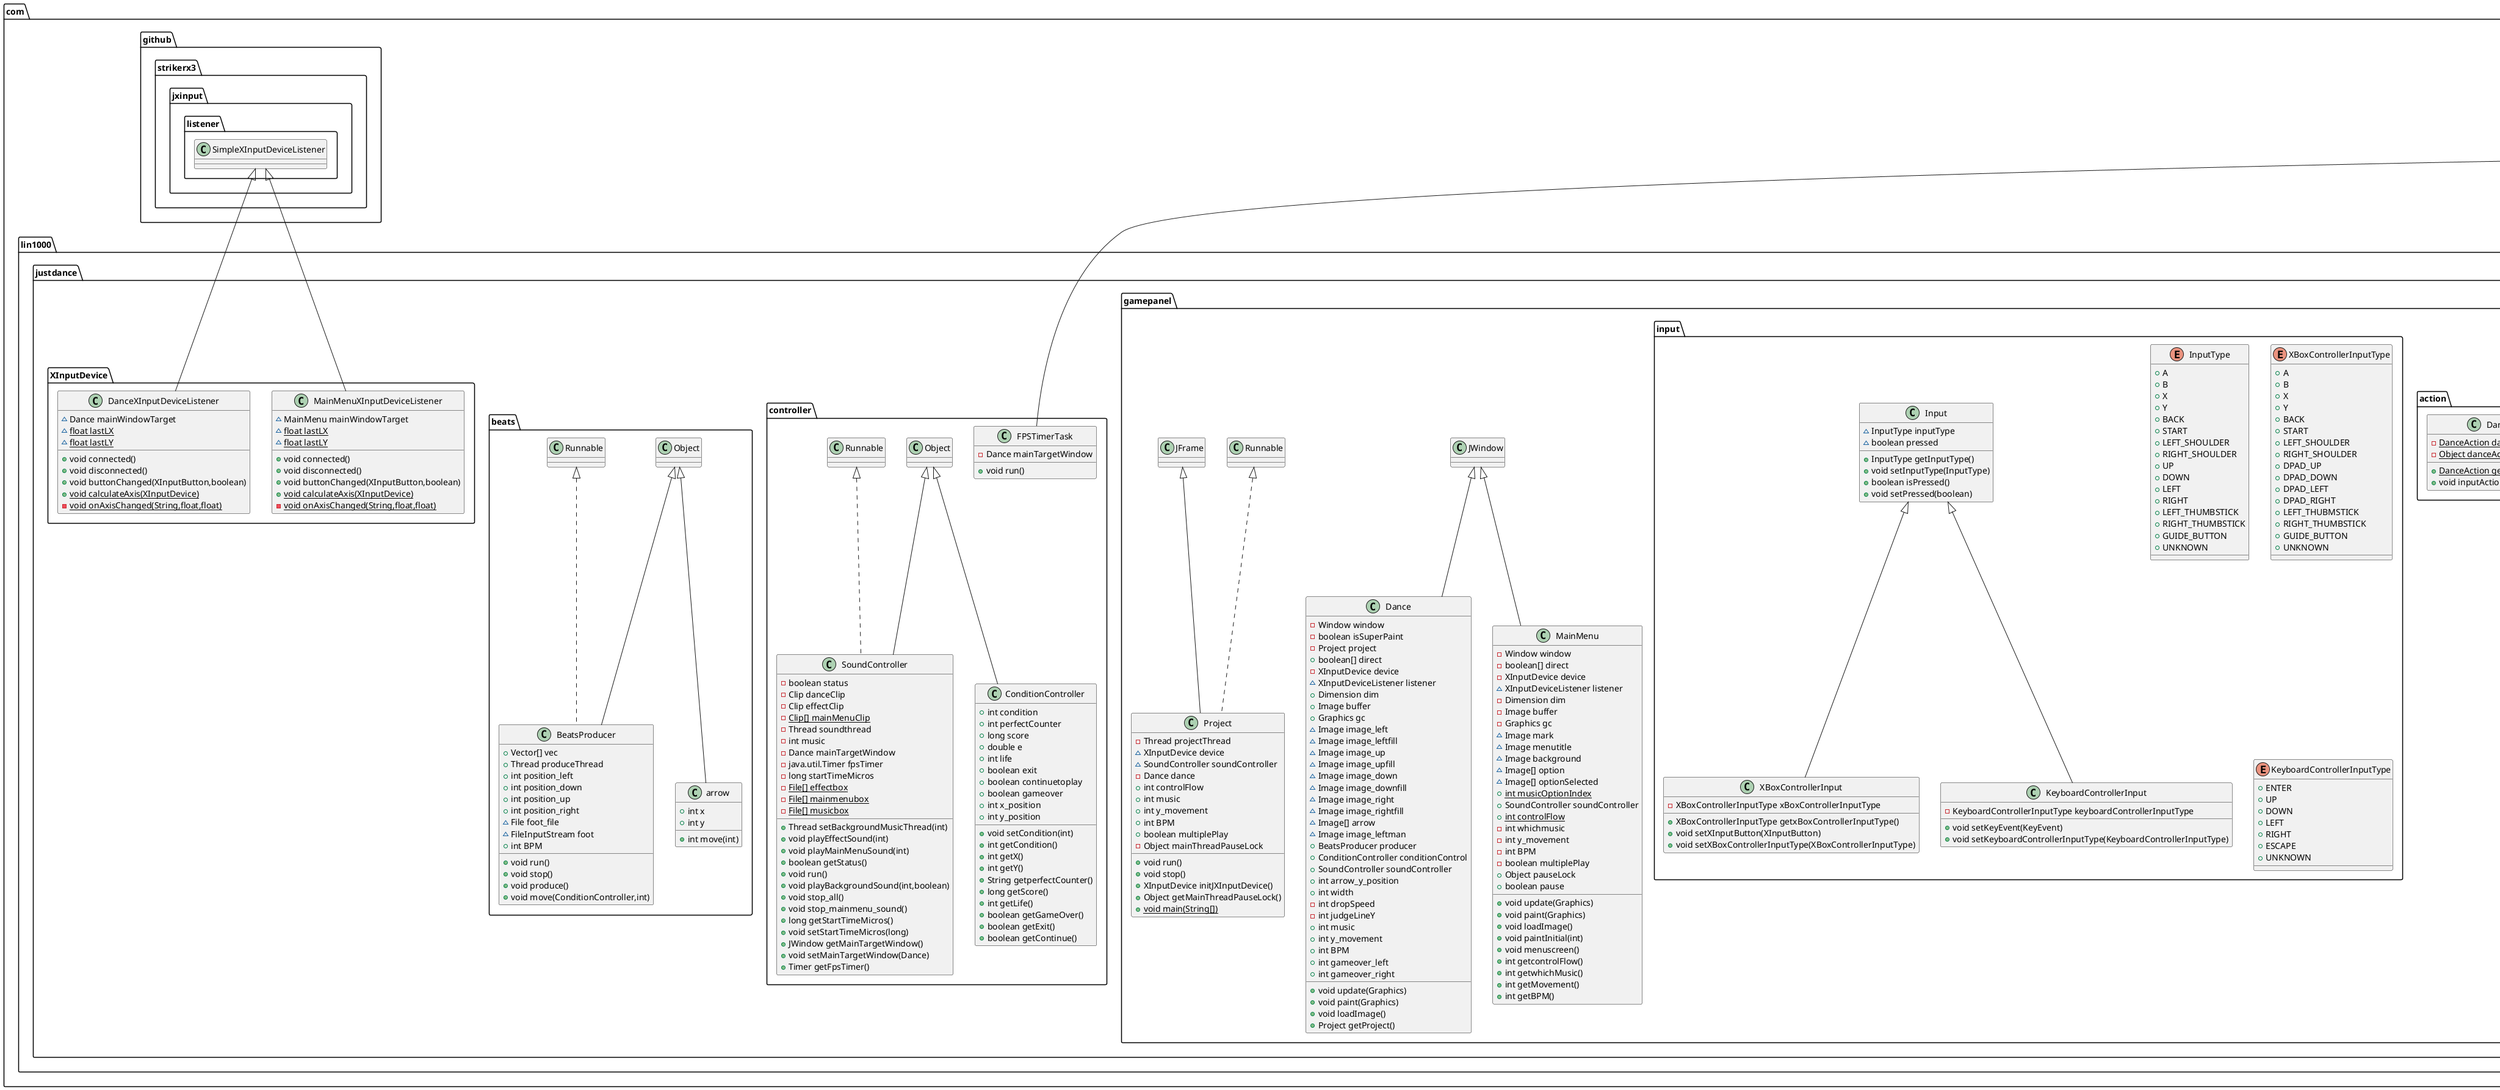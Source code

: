 @startuml
class com.lin1000.justdance.gamepanel.action.MainMenuAction {
- {static} MainMenuAction mainMenuAction
- {static} Object mainMenuActionSingletonLock
+ {static} MainMenuAction getInstance()
+ void inputAction(Input,MainMenu)
}


class com.lin1000.justdance.controller.ConditionController {
+ int condition
+ int perfectCounter
+ long score
+ double e
+ int life
+ boolean exit
+ boolean continuetoplay
+ boolean gameover
+ int x_position
+ int y_position
+ void setCondition(int)
+ int getCondition()
+ int getX()
+ int getY()
+ String getperfectCounter()
+ long getScore()
+ int getLife()
+ boolean getGameOver()
+ boolean getExit()
+ boolean getContinue()
}


class com.lin1000.justdance.beats.arrow {
+ int x
+ int y
+ int move(int)
}


class com.lin1000.justdance.gamepanel.input.Input {
~ InputType inputType
~ boolean pressed
+ InputType getInputType()
+ void setInputType(InputType)
+ boolean isPressed()
+ void setPressed(boolean)
}


enum com.lin1000.justdance.gamepanel.input.InputType {
+  A
+  B
+  X
+  Y
+  BACK
+  START
+  LEFT_SHOULDER
+  RIGHT_SHOULDER
+  UP
+  DOWN
+  LEFT
+  RIGHT
+  LEFT_THUMBSTICK
+  RIGHT_THUMBSTICK
+  GUIDE_BUTTON
+  UNKNOWN
}

class com.lin1000.justdance.gamepanel.action.DanceAction {
- {static} DanceAction danceAction
- {static} Object danceActionSingletonLock
+ {static} DanceAction getInstance()
+ void inputAction(Input,Dance)
}


class com.lin1000.justdance.XInputDevice.MainMenuXInputDeviceListener {
~ MainMenu mainWindowTarget
~ {static} float lastLX
~ {static} float lastLY
+ void connected()
+ void disconnected()
+ void buttonChanged(XInputButton,boolean)
+ {static} void calculateAxis(XInputDevice)
- {static} void onAxisChanged(String,float,float)
}


class com.lin1000.justdance.gamepanel.input.XBoxControllerInput {
- XBoxControllerInputType xBoxControllerInputType
+ XBoxControllerInputType getxBoxControllerInputType()
+ void setXInputButton(XInputButton)
+ void setXBoxControllerInputType(XBoxControllerInputType)
}


enum com.lin1000.justdance.gamepanel.input.XBoxControllerInputType {
+  A
+  B
+  X
+  Y
+  BACK
+  START
+  LEFT_SHOULDER
+  RIGHT_SHOULDER
+  DPAD_UP
+  DPAD_DOWN
+  DPAD_LEFT
+  DPAD_RIGHT
+  LEFT_THUBMSTICK
+  RIGHT_THUMBSTICK
+  GUIDE_BUTTON
+  UNKNOWN
}

class com.lin1000.justdance.beats.BeatsProducer {
+ Vector[] vec
+ Thread produceThread
+ int position_left
+ int position_down
+ int position_up
+ int position_right
~ File foot_file
~ FileInputStream foot
+ int BPM
+ void run()
+ void stop()
+ void produce()
+ void move(ConditionController,int)
}


class com.lin1000.justdance.gamepanel.Dance {
- Window window
- boolean isSuperPaint
- Project project
+ boolean[] direct
- XInputDevice device
~ XInputDeviceListener listener
+ Dimension dim
+ Image buffer
+ Graphics gc
~ Image image_left
~ Image image_leftfill
~ Image image_up
~ Image image_upfill
~ Image image_down
~ Image image_downfill
~ Image image_right
~ Image image_rightfill
~ Image[] arrow
~ Image image_leftman
+ BeatsProducer producer
+ ConditionController conditionControl
+ SoundController soundController
+ int arrow_y_position
+ int width
- int dropSpeed
- int judgeLineY
+ int music
+ int y_movement
+ int BPM
+ int gameover_left
+ int gameover_right
+ void update(Graphics)
+ void paint(Graphics)
+ void loadImage()
+ Project getProject()
}


class com.lin1000.justdance.gamepanel.input.KeyboardControllerInput {
- KeyboardControllerInputType keyboardControllerInputType
+ void setKeyEvent(KeyEvent)
+ void setKeyboardControllerInputType(KeyboardControllerInputType)
}


enum com.lin1000.justdance.gamepanel.input.KeyboardControllerInputType {
+  ENTER
+  UP
+  DOWN
+  LEFT
+  RIGHT
+  ESCAPE
+  UNKNOWN
}

class com.lin1000.justdance.controller.FPSTimerTask {
- Dance mainTargetWindow
+ void run()
}


class com.lin1000.justdance.gamepanel.MainMenu {
- Window window
- boolean[] direct
- XInputDevice device
~ XInputDeviceListener listener
- Dimension dim
- Image buffer
- Graphics gc
~ Image mark
~ Image menutitle
~ Image background
~ Image[] option
~ Image[] optionSelected
+ {static} int musicOptionIndex
+ SoundController soundController
+ {static} int controlFlow
- int whichmusic
- int y_movement
- int BPM
- boolean multiplePlay
+ Object pauseLock
+ boolean pause
+ void update(Graphics)
+ void paint(Graphics)
+ void loadImage()
+ void paintInitial(int)
+ void menuscreen()
+ int getcontrolFlow()
+ int getwhichMusic()
+ int getMovement()
+ int getBPM()
}


class com.lin1000.justdance.controller.SoundController {
- boolean status
- Clip danceClip
- Clip effectClip
- {static} Clip[] mainMenuClip
- Thread soundthread
- int music
- Dance mainTargetWindow
- java.util.Timer fpsTimer
- long startTimeMicros
- {static} File[] effectbox
- {static} File[] mainmenubox
- {static} File[] musicbox
+ Thread setBackgroundMusicThread(int)
+ void playEffectSound(int)
+ void playMainMenuSound(int)
+ boolean getStatus()
+ void run()
+ void playBackgroundSound(int,boolean)
+ void stop_all()
+ void stop_mainmenu_sound()
+ long getStartTimeMicros()
+ void setStartTimeMicros(long)
+ JWindow getMainTargetWindow()
+ void setMainTargetWindow(Dance)
+ Timer getFpsTimer()
}


class com.lin1000.justdance.XInputDevice.DanceXInputDeviceListener {
~ Dance mainWindowTarget
~ {static} float lastLX
~ {static} float lastLY
+ void connected()
+ void disconnected()
+ void buttonChanged(XInputButton,boolean)
+ {static} void calculateAxis(XInputDevice)
- {static} void onAxisChanged(String,float,float)
}


class com.lin1000.justdance.gamepanel.Project {
- Thread projectThread
~ XInputDevice device
~ SoundController soundController
- Dance dance
+ int controlFlow
+ int music
+ int y_movement
+ int BPM
+ boolean multiplePlay
- Object mainThreadPauseLock
+ void run()
+ void stop()
+ XInputDevice initJXInputDevice()
+ Object getMainThreadPauseLock()
+ {static} void main(String[])
}




com.lin1000.justdance.controller.Object <|-- com.lin1000.justdance.controller.ConditionController
com.lin1000.justdance.beats.Object <|-- com.lin1000.justdance.beats.arrow
com.github.strikerx3.jxinput.listener.SimpleXInputDeviceListener <|-- com.lin1000.justdance.XInputDevice.MainMenuXInputDeviceListener
com.lin1000.justdance.gamepanel.input.Input <|-- com.lin1000.justdance.gamepanel.input.XBoxControllerInput
com.lin1000.justdance.beats.Runnable <|.. com.lin1000.justdance.beats.BeatsProducer
com.lin1000.justdance.beats.Object <|-- com.lin1000.justdance.beats.BeatsProducer
com.lin1000.justdance.gamepanel.JWindow <|-- com.lin1000.justdance.gamepanel.Dance
com.lin1000.justdance.gamepanel.input.Input <|-- com.lin1000.justdance.gamepanel.input.KeyboardControllerInput
java.util.TimerTask <|-- com.lin1000.justdance.controller.FPSTimerTask
com.lin1000.justdance.gamepanel.JWindow <|-- com.lin1000.justdance.gamepanel.MainMenu
com.lin1000.justdance.controller.Runnable <|.. com.lin1000.justdance.controller.SoundController
com.lin1000.justdance.controller.Object <|-- com.lin1000.justdance.controller.SoundController
com.github.strikerx3.jxinput.listener.SimpleXInputDeviceListener <|-- com.lin1000.justdance.XInputDevice.DanceXInputDeviceListener
com.lin1000.justdance.gamepanel.Runnable <|.. com.lin1000.justdance.gamepanel.Project
com.lin1000.justdance.gamepanel.JFrame <|-- com.lin1000.justdance.gamepanel.Project
@enduml